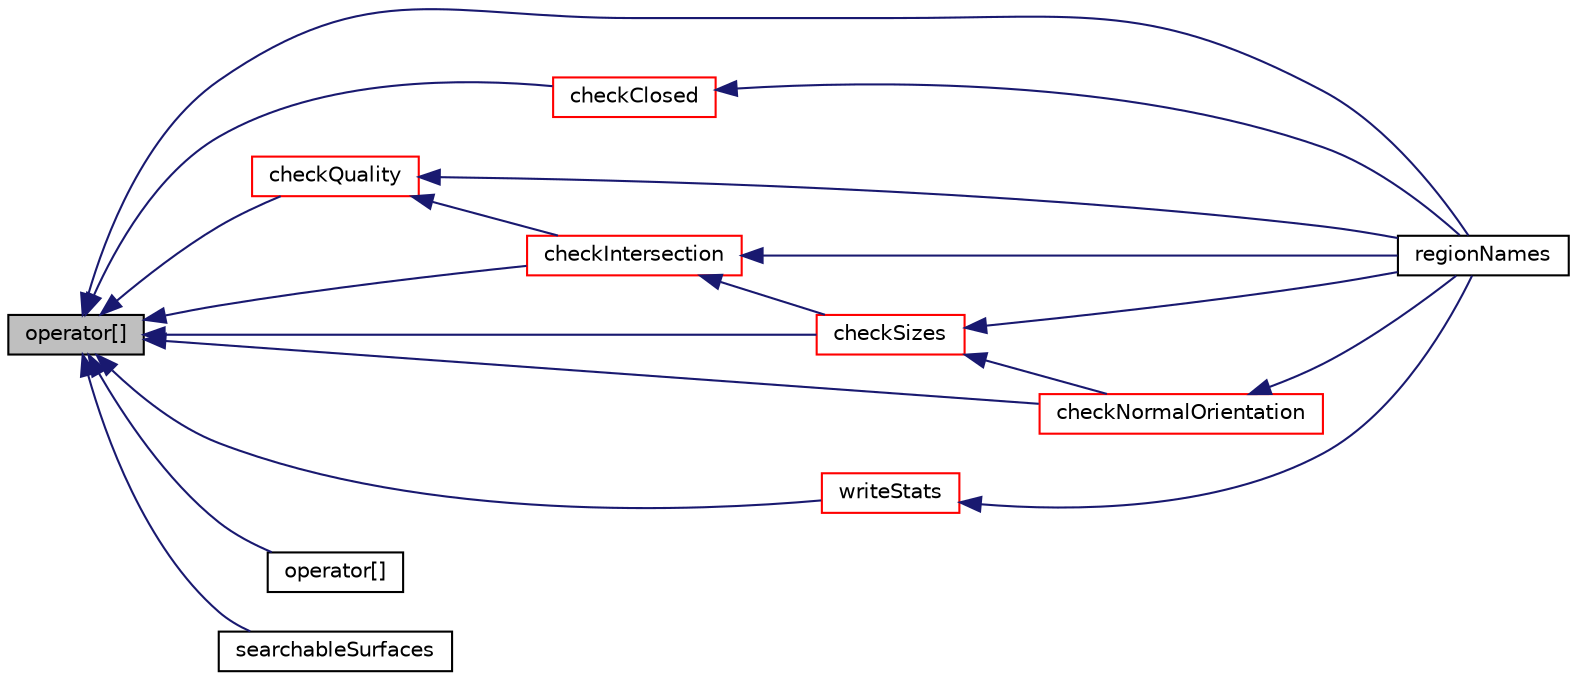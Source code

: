 digraph "operator[]"
{
  bgcolor="transparent";
  edge [fontname="Helvetica",fontsize="10",labelfontname="Helvetica",labelfontsize="10"];
  node [fontname="Helvetica",fontsize="10",shape=record];
  rankdir="LR";
  Node1 [label="operator[]",height=0.2,width=0.4,color="black", fillcolor="grey75", style="filled", fontcolor="black"];
  Node1 -> Node2 [dir="back",color="midnightblue",fontsize="10",style="solid",fontname="Helvetica"];
  Node2 [label="checkClosed",height=0.2,width=0.4,color="red",URL="$a02328.html#af4d3e5f0e261a6b3cf104add5e93a1f0",tooltip="Are all surfaces closed and manifold. "];
  Node2 -> Node3 [dir="back",color="midnightblue",fontsize="10",style="solid",fontname="Helvetica"];
  Node3 [label="regionNames",height=0.2,width=0.4,color="black",URL="$a02328.html#a0dc1c3a7eab469ca542770f4dce82bee"];
  Node1 -> Node4 [dir="back",color="midnightblue",fontsize="10",style="solid",fontname="Helvetica"];
  Node4 [label="checkIntersection",height=0.2,width=0.4,color="red",URL="$a02328.html#a3c12c8cf462e900ac8c4fdb541feb09c",tooltip="Do surfaces self-intersect or intersect others. "];
  Node4 -> Node5 [dir="back",color="midnightblue",fontsize="10",style="solid",fontname="Helvetica"];
  Node5 [label="checkSizes",height=0.2,width=0.4,color="red",URL="$a02328.html#a752a725d69ef0bc3be6a9ac347e9b70e",tooltip="Are all bounding boxes of similar size. "];
  Node5 -> Node6 [dir="back",color="midnightblue",fontsize="10",style="solid",fontname="Helvetica"];
  Node6 [label="checkNormalOrientation",height=0.2,width=0.4,color="red",URL="$a02328.html#abed4d723582bea3294a2e14ca21e0b60",tooltip="Are all (triangulated) surfaces consistent normal orientation. "];
  Node6 -> Node3 [dir="back",color="midnightblue",fontsize="10",style="solid",fontname="Helvetica"];
  Node5 -> Node3 [dir="back",color="midnightblue",fontsize="10",style="solid",fontname="Helvetica"];
  Node4 -> Node3 [dir="back",color="midnightblue",fontsize="10",style="solid",fontname="Helvetica"];
  Node1 -> Node6 [dir="back",color="midnightblue",fontsize="10",style="solid",fontname="Helvetica"];
  Node1 -> Node7 [dir="back",color="midnightblue",fontsize="10",style="solid",fontname="Helvetica"];
  Node7 [label="checkQuality",height=0.2,width=0.4,color="red",URL="$a02328.html#af41c23f2003dc43b625b4a78141ad3ff",tooltip="Check triangle quality. "];
  Node7 -> Node4 [dir="back",color="midnightblue",fontsize="10",style="solid",fontname="Helvetica"];
  Node7 -> Node3 [dir="back",color="midnightblue",fontsize="10",style="solid",fontname="Helvetica"];
  Node1 -> Node5 [dir="back",color="midnightblue",fontsize="10",style="solid",fontname="Helvetica"];
  Node1 -> Node8 [dir="back",color="midnightblue",fontsize="10",style="solid",fontname="Helvetica"];
  Node8 [label="operator[]",height=0.2,width=0.4,color="black",URL="$a02328.html#a053847b425f9a02a274c894c01db9c8b",tooltip="Return reference to searchableSurface by name. "];
  Node1 -> Node3 [dir="back",color="midnightblue",fontsize="10",style="solid",fontname="Helvetica"];
  Node1 -> Node9 [dir="back",color="midnightblue",fontsize="10",style="solid",fontname="Helvetica"];
  Node9 [label="searchableSurfaces",height=0.2,width=0.4,color="black",URL="$a02328.html#a728d2d5193c640e1884f841fccc9c21f",tooltip="Construct from dictionary and whether to construct names always. "];
  Node1 -> Node10 [dir="back",color="midnightblue",fontsize="10",style="solid",fontname="Helvetica"];
  Node10 [label="writeStats",height=0.2,width=0.4,color="red",URL="$a02328.html#aa919f1135132c2e0b7774c9543710ecc",tooltip="Write some stats. "];
  Node10 -> Node3 [dir="back",color="midnightblue",fontsize="10",style="solid",fontname="Helvetica"];
}
